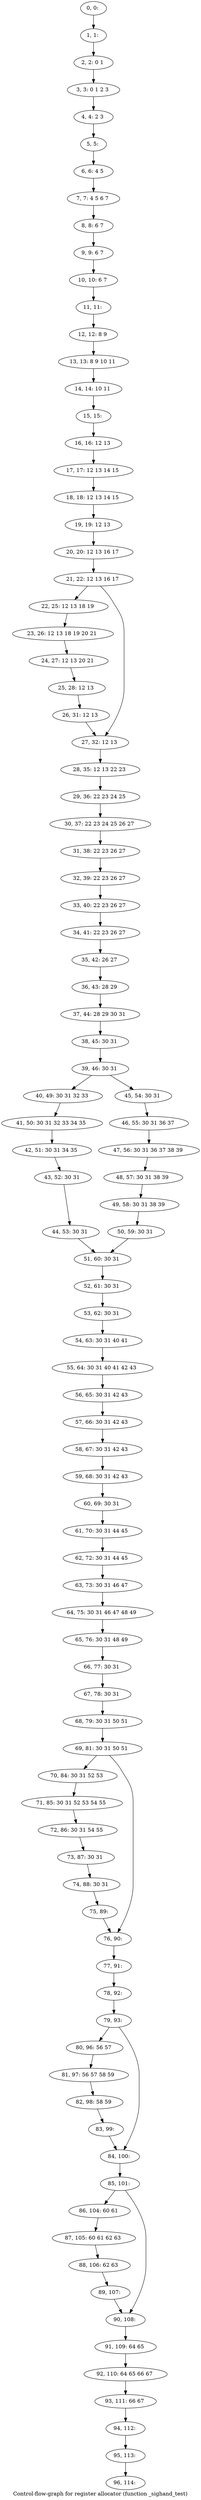 digraph G {
graph [label="Control-flow-graph for register allocator (function _sighand_test)"]
0[label="0, 0: "];
1[label="1, 1: "];
2[label="2, 2: 0 1 "];
3[label="3, 3: 0 1 2 3 "];
4[label="4, 4: 2 3 "];
5[label="5, 5: "];
6[label="6, 6: 4 5 "];
7[label="7, 7: 4 5 6 7 "];
8[label="8, 8: 6 7 "];
9[label="9, 9: 6 7 "];
10[label="10, 10: 6 7 "];
11[label="11, 11: "];
12[label="12, 12: 8 9 "];
13[label="13, 13: 8 9 10 11 "];
14[label="14, 14: 10 11 "];
15[label="15, 15: "];
16[label="16, 16: 12 13 "];
17[label="17, 17: 12 13 14 15 "];
18[label="18, 18: 12 13 14 15 "];
19[label="19, 19: 12 13 "];
20[label="20, 20: 12 13 16 17 "];
21[label="21, 22: 12 13 16 17 "];
22[label="22, 25: 12 13 18 19 "];
23[label="23, 26: 12 13 18 19 20 21 "];
24[label="24, 27: 12 13 20 21 "];
25[label="25, 28: 12 13 "];
26[label="26, 31: 12 13 "];
27[label="27, 32: 12 13 "];
28[label="28, 35: 12 13 22 23 "];
29[label="29, 36: 22 23 24 25 "];
30[label="30, 37: 22 23 24 25 26 27 "];
31[label="31, 38: 22 23 26 27 "];
32[label="32, 39: 22 23 26 27 "];
33[label="33, 40: 22 23 26 27 "];
34[label="34, 41: 22 23 26 27 "];
35[label="35, 42: 26 27 "];
36[label="36, 43: 28 29 "];
37[label="37, 44: 28 29 30 31 "];
38[label="38, 45: 30 31 "];
39[label="39, 46: 30 31 "];
40[label="40, 49: 30 31 32 33 "];
41[label="41, 50: 30 31 32 33 34 35 "];
42[label="42, 51: 30 31 34 35 "];
43[label="43, 52: 30 31 "];
44[label="44, 53: 30 31 "];
45[label="45, 54: 30 31 "];
46[label="46, 55: 30 31 36 37 "];
47[label="47, 56: 30 31 36 37 38 39 "];
48[label="48, 57: 30 31 38 39 "];
49[label="49, 58: 30 31 38 39 "];
50[label="50, 59: 30 31 "];
51[label="51, 60: 30 31 "];
52[label="52, 61: 30 31 "];
53[label="53, 62: 30 31 "];
54[label="54, 63: 30 31 40 41 "];
55[label="55, 64: 30 31 40 41 42 43 "];
56[label="56, 65: 30 31 42 43 "];
57[label="57, 66: 30 31 42 43 "];
58[label="58, 67: 30 31 42 43 "];
59[label="59, 68: 30 31 42 43 "];
60[label="60, 69: 30 31 "];
61[label="61, 70: 30 31 44 45 "];
62[label="62, 72: 30 31 44 45 "];
63[label="63, 73: 30 31 46 47 "];
64[label="64, 75: 30 31 46 47 48 49 "];
65[label="65, 76: 30 31 48 49 "];
66[label="66, 77: 30 31 "];
67[label="67, 78: 30 31 "];
68[label="68, 79: 30 31 50 51 "];
69[label="69, 81: 30 31 50 51 "];
70[label="70, 84: 30 31 52 53 "];
71[label="71, 85: 30 31 52 53 54 55 "];
72[label="72, 86: 30 31 54 55 "];
73[label="73, 87: 30 31 "];
74[label="74, 88: 30 31 "];
75[label="75, 89: "];
76[label="76, 90: "];
77[label="77, 91: "];
78[label="78, 92: "];
79[label="79, 93: "];
80[label="80, 96: 56 57 "];
81[label="81, 97: 56 57 58 59 "];
82[label="82, 98: 58 59 "];
83[label="83, 99: "];
84[label="84, 100: "];
85[label="85, 101: "];
86[label="86, 104: 60 61 "];
87[label="87, 105: 60 61 62 63 "];
88[label="88, 106: 62 63 "];
89[label="89, 107: "];
90[label="90, 108: "];
91[label="91, 109: 64 65 "];
92[label="92, 110: 64 65 66 67 "];
93[label="93, 111: 66 67 "];
94[label="94, 112: "];
95[label="95, 113: "];
96[label="96, 114: "];
0->1 ;
1->2 ;
2->3 ;
3->4 ;
4->5 ;
5->6 ;
6->7 ;
7->8 ;
8->9 ;
9->10 ;
10->11 ;
11->12 ;
12->13 ;
13->14 ;
14->15 ;
15->16 ;
16->17 ;
17->18 ;
18->19 ;
19->20 ;
20->21 ;
21->22 ;
21->27 ;
22->23 ;
23->24 ;
24->25 ;
25->26 ;
26->27 ;
27->28 ;
28->29 ;
29->30 ;
30->31 ;
31->32 ;
32->33 ;
33->34 ;
34->35 ;
35->36 ;
36->37 ;
37->38 ;
38->39 ;
39->40 ;
39->45 ;
40->41 ;
41->42 ;
42->43 ;
43->44 ;
44->51 ;
45->46 ;
46->47 ;
47->48 ;
48->49 ;
49->50 ;
50->51 ;
51->52 ;
52->53 ;
53->54 ;
54->55 ;
55->56 ;
56->57 ;
57->58 ;
58->59 ;
59->60 ;
60->61 ;
61->62 ;
62->63 ;
63->64 ;
64->65 ;
65->66 ;
66->67 ;
67->68 ;
68->69 ;
69->70 ;
69->76 ;
70->71 ;
71->72 ;
72->73 ;
73->74 ;
74->75 ;
75->76 ;
76->77 ;
77->78 ;
78->79 ;
79->80 ;
79->84 ;
80->81 ;
81->82 ;
82->83 ;
83->84 ;
84->85 ;
85->86 ;
85->90 ;
86->87 ;
87->88 ;
88->89 ;
89->90 ;
90->91 ;
91->92 ;
92->93 ;
93->94 ;
94->95 ;
95->96 ;
}
